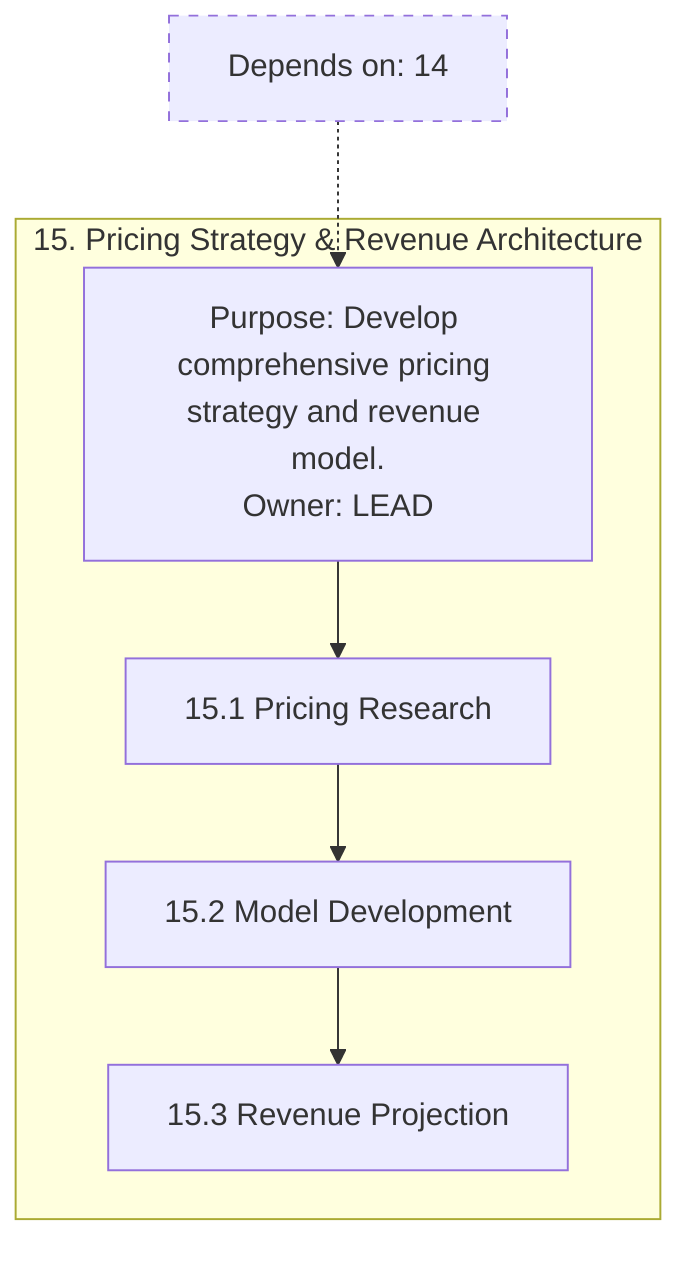 flowchart TB
%% Stage 15 Detail
subgraph S15["15. Pricing Strategy & Revenue Architecture"]
  S15_root["Purpose: Develop comprehensive pricing strategy and revenue model.
Owner: LEAD"]
  S15_A["15.1 Pricing Research"]
  S15_B["15.2 Model Development"]
  S15_C["15.3 Revenue Projection"]
  S15_root --> S15_A --> S15_B --> S15_C
end
classDef dep stroke-dasharray: 5 5;
D15["Depends on: 14"]:::dep -.-> S15_root